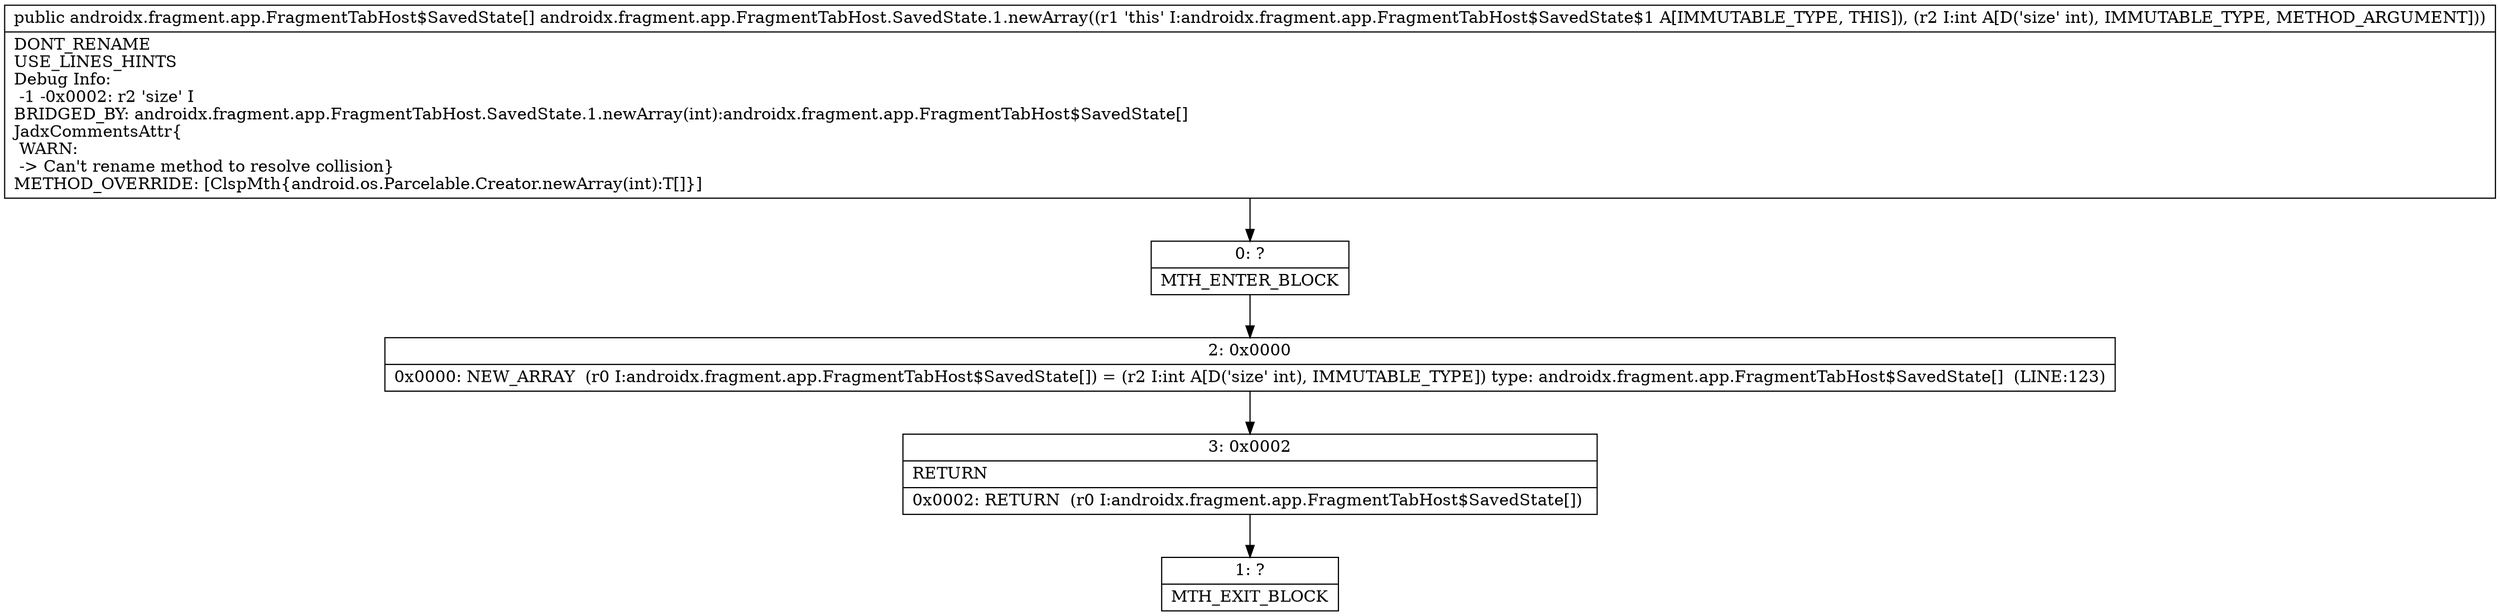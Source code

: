 digraph "CFG forandroidx.fragment.app.FragmentTabHost.SavedState.1.newArray(I)[Landroidx\/fragment\/app\/FragmentTabHost$SavedState;" {
Node_0 [shape=record,label="{0\:\ ?|MTH_ENTER_BLOCK\l}"];
Node_2 [shape=record,label="{2\:\ 0x0000|0x0000: NEW_ARRAY  (r0 I:androidx.fragment.app.FragmentTabHost$SavedState[]) = (r2 I:int A[D('size' int), IMMUTABLE_TYPE]) type: androidx.fragment.app.FragmentTabHost$SavedState[]  (LINE:123)\l}"];
Node_3 [shape=record,label="{3\:\ 0x0002|RETURN\l|0x0002: RETURN  (r0 I:androidx.fragment.app.FragmentTabHost$SavedState[]) \l}"];
Node_1 [shape=record,label="{1\:\ ?|MTH_EXIT_BLOCK\l}"];
MethodNode[shape=record,label="{public androidx.fragment.app.FragmentTabHost$SavedState[] androidx.fragment.app.FragmentTabHost.SavedState.1.newArray((r1 'this' I:androidx.fragment.app.FragmentTabHost$SavedState$1 A[IMMUTABLE_TYPE, THIS]), (r2 I:int A[D('size' int), IMMUTABLE_TYPE, METHOD_ARGUMENT]))  | DONT_RENAME\lUSE_LINES_HINTS\lDebug Info:\l  \-1 \-0x0002: r2 'size' I\lBRIDGED_BY: androidx.fragment.app.FragmentTabHost.SavedState.1.newArray(int):androidx.fragment.app.FragmentTabHost$SavedState[]\lJadxCommentsAttr\{\l WARN: \l \-\> Can't rename method to resolve collision\}\lMETHOD_OVERRIDE: [ClspMth\{android.os.Parcelable.Creator.newArray(int):T[]\}]\l}"];
MethodNode -> Node_0;Node_0 -> Node_2;
Node_2 -> Node_3;
Node_3 -> Node_1;
}

